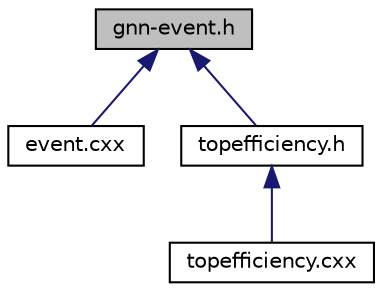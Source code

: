 digraph "gnn-event.h"
{
 // INTERACTIVE_SVG=YES
 // LATEX_PDF_SIZE
  edge [fontname="Helvetica",fontsize="10",labelfontname="Helvetica",labelfontsize="10"];
  node [fontname="Helvetica",fontsize="10",shape=record];
  Node1 [label="gnn-event.h",height=0.2,width=0.4,color="black", fillcolor="grey75", style="filled", fontcolor="black",tooltip=" "];
  Node1 -> Node2 [dir="back",color="midnightblue",fontsize="10",style="solid",fontname="Helvetica"];
  Node2 [label="event.cxx",height=0.2,width=0.4,color="black", fillcolor="white", style="filled",URL="$events_2gnn_2cxx_2event_8cxx.html",tooltip=" "];
  Node1 -> Node3 [dir="back",color="midnightblue",fontsize="10",style="solid",fontname="Helvetica"];
  Node3 [label="topefficiency.h",height=0.2,width=0.4,color="black", fillcolor="white", style="filled",URL="$topefficiency_8h.html",tooltip="Top efficiency selection class."];
  Node3 -> Node4 [dir="back",color="midnightblue",fontsize="10",style="solid",fontname="Helvetica"];
  Node4 [label="topefficiency.cxx",height=0.2,width=0.4,color="black", fillcolor="white", style="filled",URL="$topefficiency_8cxx.html",tooltip="Implementation of the topefficiency class methods."];
}
